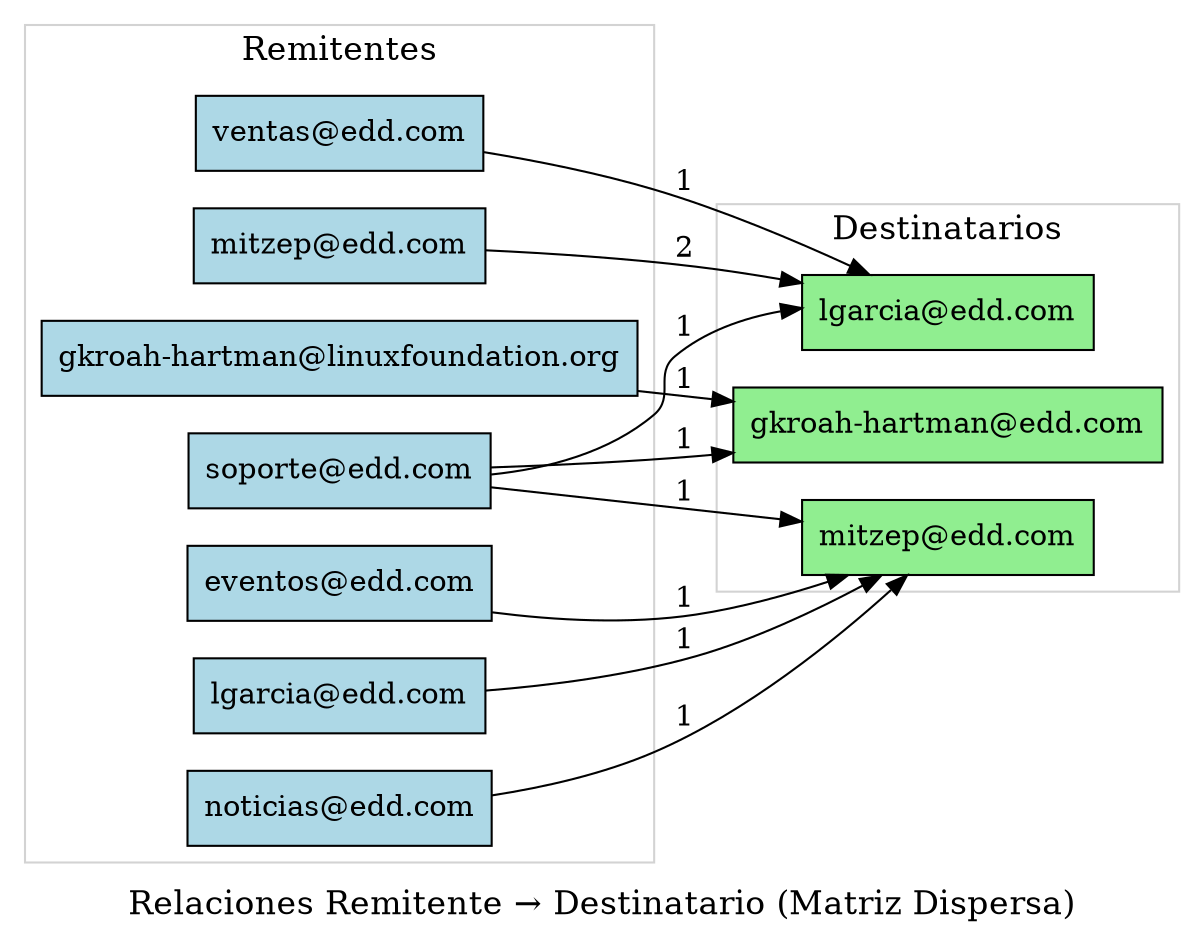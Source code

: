 digraph G {
  rankdir=LR;
  node [shape=box, style=filled, fillcolor=lightyellow];
  label="Relaciones Remitente → Destinatario (Matriz Dispersa)"; fontsize=16;
  subgraph cluster_remitentes { label="Remitentes"; color=lightgray;
  r_1 [label="soporte@edd.com", fillcolor=lightblue];
  r_2 [label="ventas@edd.com", fillcolor=lightblue];
  r_3 [label="noticias@edd.com", fillcolor=lightblue];
  r_4 [label="eventos@edd.com", fillcolor=lightblue];
  r_5 [label="gkroah-hartman@linuxfoundation.org", fillcolor=lightblue];
  r_6 [label="lgarcia@edd.com", fillcolor=lightblue];
  r_7 [label="mitzep@edd.com", fillcolor=lightblue];
  }
  subgraph cluster_destinatarios { label="Destinatarios"; color=lightgray;
  d_1 [label="lgarcia@edd.com", fillcolor=lightgreen];
  d_2 [label="mitzep@edd.com", fillcolor=lightgreen];
  d_3 [label="gkroah-hartman@edd.com", fillcolor=lightgreen];
  }
  r_1 -> d_1 [label="1"];
  r_1 -> d_2 [label="1"];
  r_1 -> d_3 [label="1"];
  r_2 -> d_1 [label="1"];
  r_3 -> d_2 [label="1"];
  r_4 -> d_2 [label="1"];
  r_5 -> d_3 [label="1"];
  r_6 -> d_2 [label="1"];
  r_7 -> d_1 [label="2"];
}
